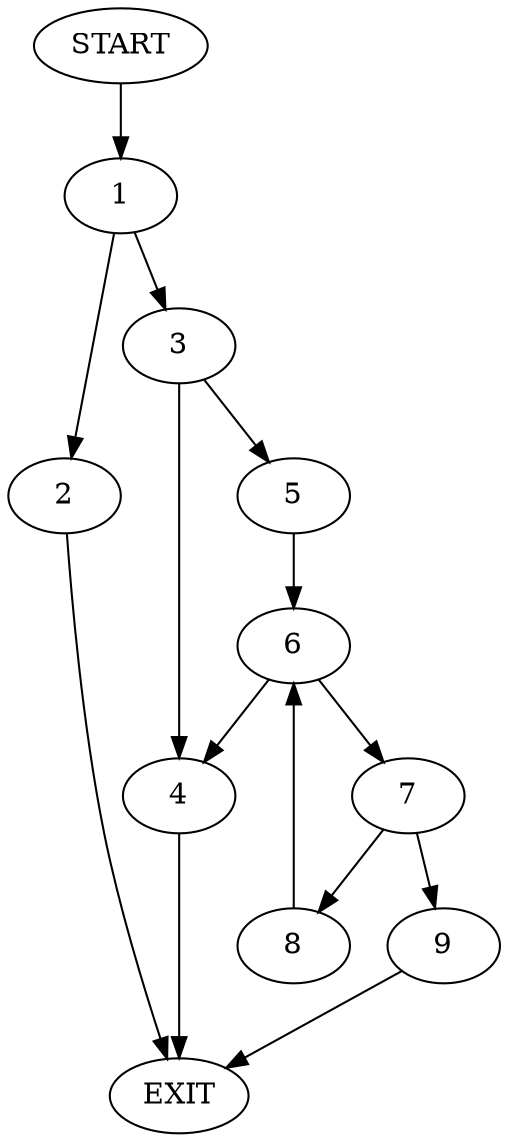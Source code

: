 digraph {
0 [label="START"]
10 [label="EXIT"]
0 -> 1
1 -> 2
1 -> 3
2 -> 10
3 -> 4
3 -> 5
4 -> 10
5 -> 6
6 -> 4
6 -> 7
7 -> 8
7 -> 9
9 -> 10
8 -> 6
}
